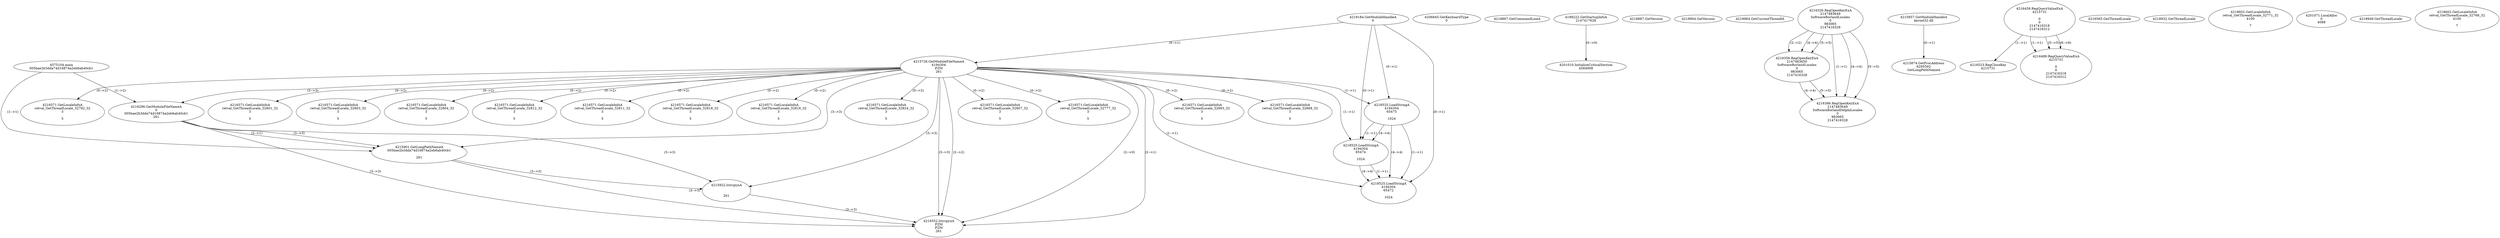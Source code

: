 // Global SCDG with merge call
digraph {
	0 [label="4575104.main
005bae2b3dda74d16874a2eb6ab40cb1"]
	1 [label="4219184.GetModuleHandleA
0"]
	2 [label="4206845.GetKeyboardType
0"]
	3 [label="4218867.GetCommandLineA
"]
	4 [label="4199222.GetStartupInfoA
2147417628"]
	5 [label="4218887.GetVersion
"]
	6 [label="4218904.GetVersion
"]
	7 [label="4218964.GetCurrentThreadId
"]
	8 [label="4215726.GetModuleFileNameA
4194304
PZM
261"]
	1 -> 8 [label="(0-->1)"]
	9 [label="4216296.GetModuleFileNameA
0
005bae2b3dda74d16874a2eb6ab40cb1
261"]
	0 -> 9 [label="(1-->2)"]
	8 -> 9 [label="(3-->3)"]
	10 [label="4216326.RegOpenKeyExA
2147483649
Software\Borland\Locales
0
983065
2147416328"]
	11 [label="4216356.RegOpenKeyExA
2147483650
Software\Borland\Locales
0
983065
2147416328"]
	10 -> 11 [label="(2-->2)"]
	10 -> 11 [label="(4-->4)"]
	10 -> 11 [label="(5-->5)"]
	12 [label="4216386.RegOpenKeyExA
2147483649
Software\Borland\Delphi\Locales
0
983065
2147416328"]
	10 -> 12 [label="(1-->1)"]
	10 -> 12 [label="(4-->4)"]
	11 -> 12 [label="(4-->4)"]
	10 -> 12 [label="(5-->5)"]
	11 -> 12 [label="(5-->5)"]
	13 [label="4215857.GetModuleHandleA
kernel32.dll"]
	14 [label="4215874.GetProcAddress
6295592
GetLongPathNameA"]
	13 -> 14 [label="(0-->1)"]
	15 [label="4215901.GetLongPathNameA
005bae2b3dda74d16874a2eb6ab40cb1

261"]
	0 -> 15 [label="(1-->1)"]
	9 -> 15 [label="(2-->1)"]
	8 -> 15 [label="(3-->3)"]
	9 -> 15 [label="(3-->3)"]
	16 [label="4215922.lstrcpynA


261"]
	8 -> 16 [label="(3-->3)"]
	9 -> 16 [label="(3-->3)"]
	15 -> 16 [label="(3-->3)"]
	17 [label="4216459.RegQueryValueExA
4215731

0
0
2147416318
2147416312"]
	18 [label="4216523.RegCloseKey
4215731"]
	17 -> 18 [label="(1-->1)"]
	19 [label="4216552.lstrcpynA
PZM
PZM
261"]
	8 -> 19 [label="(2-->1)"]
	8 -> 19 [label="(2-->2)"]
	8 -> 19 [label="(3-->3)"]
	9 -> 19 [label="(3-->3)"]
	15 -> 19 [label="(3-->3)"]
	16 -> 19 [label="(3-->3)"]
	8 -> 19 [label="(2-->0)"]
	20 [label="4216565.GetThreadLocale
"]
	21 [label="4216571.GetLocaleInfoA
retval_GetThreadLocale_32807_32
3

5"]
	8 -> 21 [label="(0-->2)"]
	22 [label="4218525.LoadStringA
4194304
65475

1024"]
	1 -> 22 [label="(0-->1)"]
	8 -> 22 [label="(1-->1)"]
	23 [label="4216571.GetLocaleInfoA
retval_GetThreadLocale_32777_32
3

5"]
	8 -> 23 [label="(0-->2)"]
	24 [label="4218525.LoadStringA
4194304
65474

1024"]
	1 -> 24 [label="(0-->1)"]
	8 -> 24 [label="(1-->1)"]
	22 -> 24 [label="(1-->1)"]
	22 -> 24 [label="(4-->4)"]
	25 [label="4218525.LoadStringA
4194304
65472

1024"]
	1 -> 25 [label="(0-->1)"]
	8 -> 25 [label="(1-->1)"]
	22 -> 25 [label="(1-->1)"]
	24 -> 25 [label="(1-->1)"]
	22 -> 25 [label="(4-->4)"]
	24 -> 25 [label="(4-->4)"]
	26 [label="4218932.GetThreadLocale
"]
	27 [label="4218602.GetLocaleInfoA
retval_GetThreadLocale_32771_32
4100

7"]
	28 [label="4216489.RegQueryValueExA
4215731

0
0
2147416318
2147416312"]
	17 -> 28 [label="(1-->1)"]
	17 -> 28 [label="(5-->5)"]
	17 -> 28 [label="(6-->6)"]
	29 [label="4216571.GetLocaleInfoA
retval_GetThreadLocale_32893_32
3

5"]
	8 -> 29 [label="(0-->2)"]
	30 [label="4201010.InitializeCriticalSection
4584908"]
	4 -> 30 [label="(0-->0)"]
	31 [label="4201071.LocalAlloc
0
4088"]
	32 [label="4216571.GetLocaleInfoA
retval_GetThreadLocale_32868_32
3

5"]
	8 -> 32 [label="(0-->2)"]
	33 [label="4216571.GetLocaleInfoA
retval_GetThreadLocale_32792_32
3

5"]
	8 -> 33 [label="(0-->2)"]
	34 [label="4216571.GetLocaleInfoA
retval_GetThreadLocale_32801_32
3

5"]
	8 -> 34 [label="(0-->2)"]
	35 [label="4216571.GetLocaleInfoA
retval_GetThreadLocale_32803_32
3

5"]
	8 -> 35 [label="(0-->2)"]
	36 [label="4216571.GetLocaleInfoA
retval_GetThreadLocale_32804_32
3

5"]
	8 -> 36 [label="(0-->2)"]
	37 [label="4216571.GetLocaleInfoA
retval_GetThreadLocale_32812_32
3

5"]
	8 -> 37 [label="(0-->2)"]
	38 [label="4216571.GetLocaleInfoA
retval_GetThreadLocale_32811_32
3

5"]
	8 -> 38 [label="(0-->2)"]
	39 [label="4216571.GetLocaleInfoA
retval_GetThreadLocale_32818_32
3

5"]
	8 -> 39 [label="(0-->2)"]
	40 [label="4216571.GetLocaleInfoA
retval_GetThreadLocale_32816_32
3

5"]
	8 -> 40 [label="(0-->2)"]
	41 [label="4218949.GetThreadLocale
"]
	42 [label="4218602.GetLocaleInfoA
retval_GetThreadLocale_32768_32
4100

7"]
	43 [label="4216571.GetLocaleInfoA
retval_GetThreadLocale_32824_32
3

5"]
	8 -> 43 [label="(0-->2)"]
}
